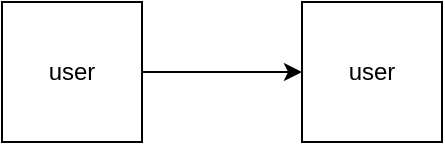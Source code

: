 <mxfile version="13.6.5">
    <diagram id="2b5V4EdW5GrIpAYW87Yg" name="ページ1">
        <mxGraphModel dx="1208" dy="860" grid="1" gridSize="10" guides="1" tooltips="1" connect="1" arrows="1" fold="1" page="1" pageScale="1" pageWidth="827" pageHeight="1169" math="0" shadow="0">
            <root>
                <mxCell id="0"/>
                <mxCell id="1" parent="0"/>
                <mxCell id="4" value="" style="edgeStyle=orthogonalEdgeStyle;rounded=0;orthogonalLoop=1;jettySize=auto;html=1;" edge="1" parent="1" source="2" target="3">
                    <mxGeometry relative="1" as="geometry"/>
                </mxCell>
                <mxCell id="2" value="user" style="whiteSpace=wrap;html=1;aspect=fixed;" vertex="1" parent="1">
                    <mxGeometry x="80" y="120" width="70" height="70" as="geometry"/>
                </mxCell>
                <mxCell id="3" value="user" style="whiteSpace=wrap;html=1;aspect=fixed;" vertex="1" parent="1">
                    <mxGeometry x="230" y="120" width="70" height="70" as="geometry"/>
                </mxCell>
            </root>
        </mxGraphModel>
    </diagram>
</mxfile>